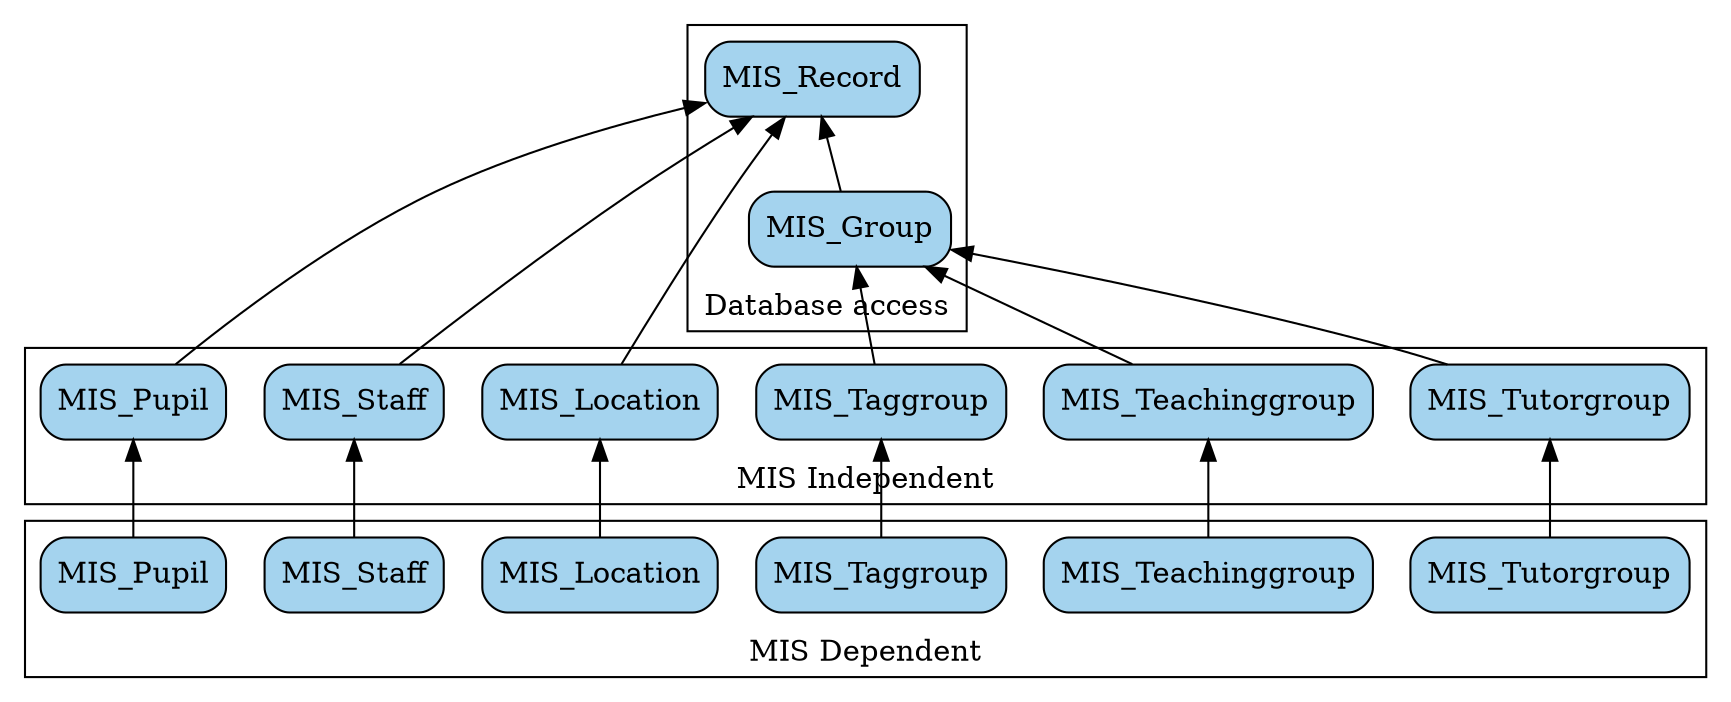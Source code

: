 digraph sheets {
  rankdir = BT;
  node [shape=box, style="filled,rounded", fillcolor=lightskyblue2];
  
  subgraph cluster_database_access {
    label = "Database access";
    "MIS_Group" -> "MIS_Record";
  }

  subgraph cluster_mis_independent {
    label = "MIS Independent";
    "MIS_Pupil" -> "MIS_Record";
    "MIS_Staff" -> "MIS_Record";
    "MIS_Location" -> "MIS_Record";
    "MIS_Tutorgroup" -> "MIS_Group";
    "MIS_Teachinggroup" -> "MIS_Group";
    "MIS_Taggroup" -> "MIS_Group";
  }

  subgraph cluster_mis_dependent {
    label = "MIS Dependent";
    MIS_PupilA [label="MIS_Pupil"];
    MIS_StaffA [label="MIS_Staff"];
    MIS_LocationA [label="MIS_Location"];
    MIS_TutorgroupA [label="MIS_Tutorgroup"];
    MIS_TeachinggroupA [label="MIS_Teachinggroup"];
    MIS_TaggroupA [label="MIS_Taggroup"];
    MIS_PupilA -> "MIS_Pupil";
    MIS_StaffA -> "MIS_Staff";
    MIS_LocationA -> "MIS_Location";
    MIS_TutorgroupA -> "MIS_Tutorgroup";
    MIS_TeachinggroupA -> "MIS_Teachinggroup";
    MIS_TaggroupA -> "MIS_Taggroup";
  }
}